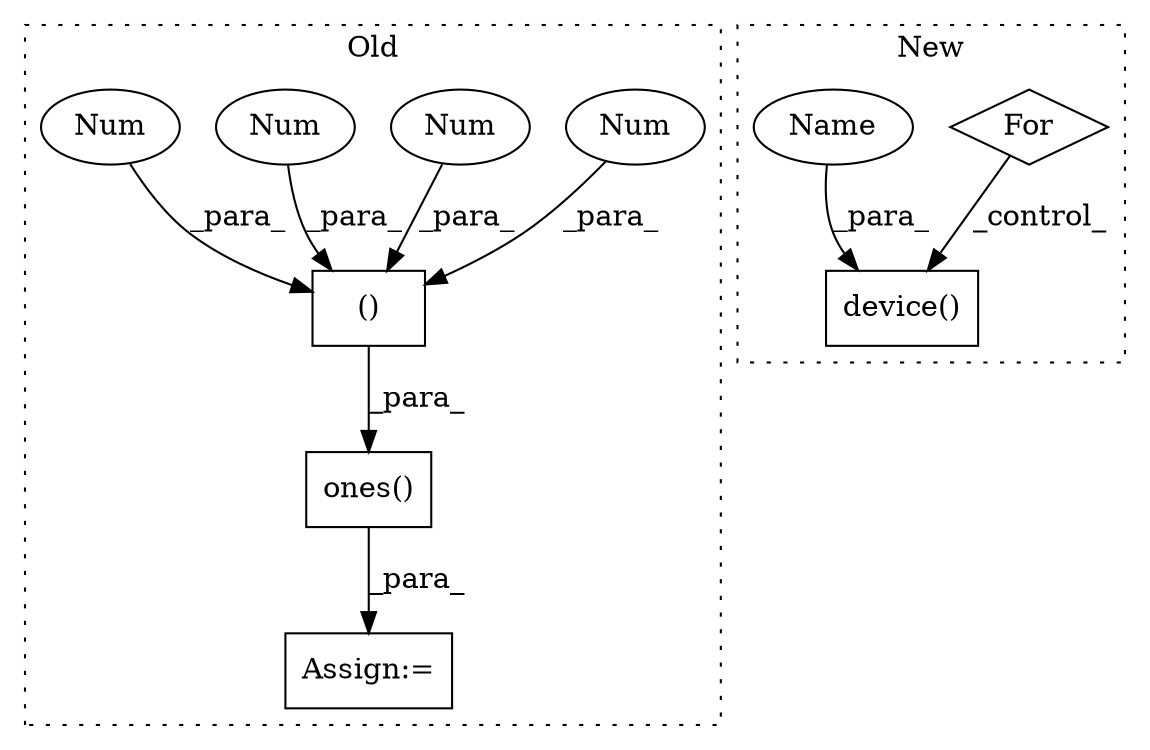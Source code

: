 digraph G {
subgraph cluster0 {
1 [label="ones()" a="75" s="8316,8341" l="11,1" shape="box"];
3 [label="Assign:=" a="68" s="8313" l="3" shape="box"];
5 [label="()" a="54" s="8329" l="11" shape="box"];
6 [label="Num" a="76" s="8334" l="2" shape="ellipse"];
7 [label="Num" a="76" s="8328" l="1" shape="ellipse"];
8 [label="Num" a="76" s="8338" l="2" shape="ellipse"];
9 [label="Num" a="76" s="8331" l="1" shape="ellipse"];
label = "Old";
style="dotted";
}
subgraph cluster1 {
2 [label="For" a="107" s="9263,9284" l="4,14" shape="diamond"];
4 [label="device()" a="75" s="9338,9357" l="13,1" shape="box"];
10 [label="Name" a="87" s="9351" l="6" shape="ellipse"];
label = "New";
style="dotted";
}
1 -> 3 [label="_para_"];
2 -> 4 [label="_control_"];
5 -> 1 [label="_para_"];
6 -> 5 [label="_para_"];
7 -> 5 [label="_para_"];
8 -> 5 [label="_para_"];
9 -> 5 [label="_para_"];
10 -> 4 [label="_para_"];
}